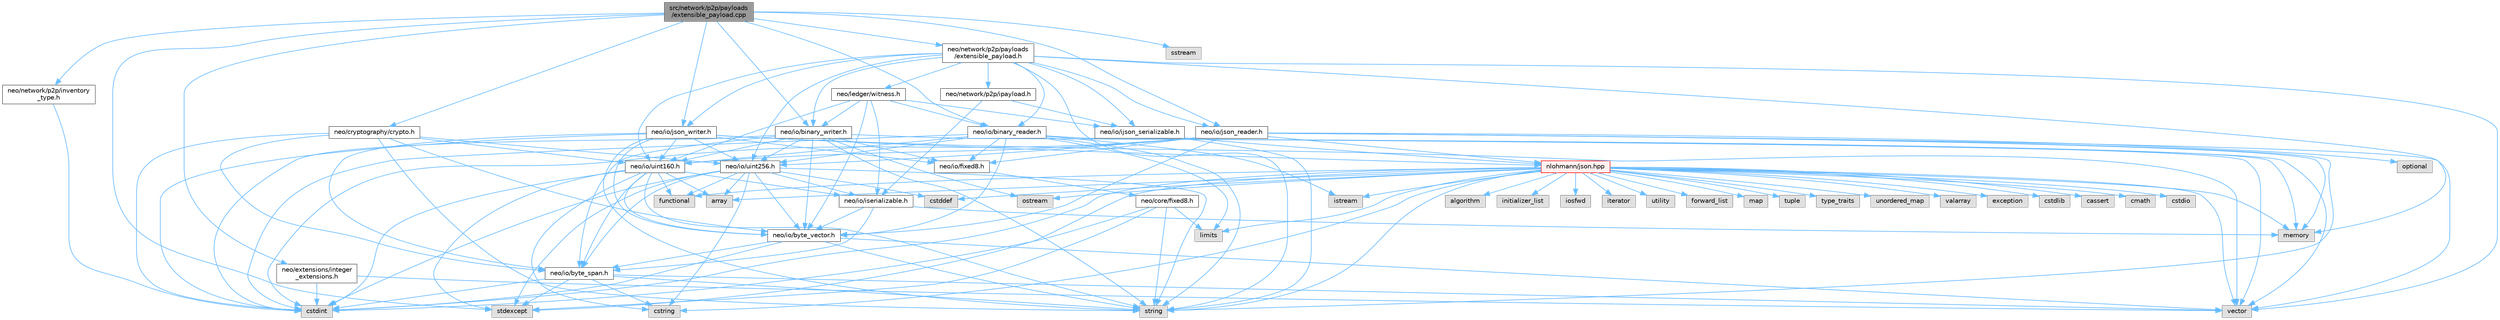 digraph "src/network/p2p/payloads/extensible_payload.cpp"
{
 // LATEX_PDF_SIZE
  bgcolor="transparent";
  edge [fontname=Helvetica,fontsize=10,labelfontname=Helvetica,labelfontsize=10];
  node [fontname=Helvetica,fontsize=10,shape=box,height=0.2,width=0.4];
  Node1 [id="Node000001",label="src/network/p2p/payloads\l/extensible_payload.cpp",height=0.2,width=0.4,color="gray40", fillcolor="grey60", style="filled", fontcolor="black",tooltip=" "];
  Node1 -> Node2 [id="edge144_Node000001_Node000002",color="steelblue1",style="solid",tooltip=" "];
  Node2 [id="Node000002",label="neo/cryptography/crypto.h",height=0.2,width=0.4,color="grey40", fillcolor="white", style="filled",URL="$crypto_8h.html",tooltip=" "];
  Node2 -> Node3 [id="edge145_Node000002_Node000003",color="steelblue1",style="solid",tooltip=" "];
  Node3 [id="Node000003",label="neo/io/byte_span.h",height=0.2,width=0.4,color="grey40", fillcolor="white", style="filled",URL="$io_2byte__span_8h.html",tooltip=" "];
  Node3 -> Node4 [id="edge146_Node000003_Node000004",color="steelblue1",style="solid",tooltip=" "];
  Node4 [id="Node000004",label="cstdint",height=0.2,width=0.4,color="grey60", fillcolor="#E0E0E0", style="filled",tooltip=" "];
  Node3 -> Node5 [id="edge147_Node000003_Node000005",color="steelblue1",style="solid",tooltip=" "];
  Node5 [id="Node000005",label="cstring",height=0.2,width=0.4,color="grey60", fillcolor="#E0E0E0", style="filled",tooltip=" "];
  Node3 -> Node6 [id="edge148_Node000003_Node000006",color="steelblue1",style="solid",tooltip=" "];
  Node6 [id="Node000006",label="stdexcept",height=0.2,width=0.4,color="grey60", fillcolor="#E0E0E0", style="filled",tooltip=" "];
  Node3 -> Node7 [id="edge149_Node000003_Node000007",color="steelblue1",style="solid",tooltip=" "];
  Node7 [id="Node000007",label="string",height=0.2,width=0.4,color="grey60", fillcolor="#E0E0E0", style="filled",tooltip=" "];
  Node3 -> Node8 [id="edge150_Node000003_Node000008",color="steelblue1",style="solid",tooltip=" "];
  Node8 [id="Node000008",label="vector",height=0.2,width=0.4,color="grey60", fillcolor="#E0E0E0", style="filled",tooltip=" "];
  Node2 -> Node9 [id="edge151_Node000002_Node000009",color="steelblue1",style="solid",tooltip=" "];
  Node9 [id="Node000009",label="neo/io/byte_vector.h",height=0.2,width=0.4,color="grey40", fillcolor="white", style="filled",URL="$io_2byte__vector_8h.html",tooltip=" "];
  Node9 -> Node3 [id="edge152_Node000009_Node000003",color="steelblue1",style="solid",tooltip=" "];
  Node9 -> Node4 [id="edge153_Node000009_Node000004",color="steelblue1",style="solid",tooltip=" "];
  Node9 -> Node7 [id="edge154_Node000009_Node000007",color="steelblue1",style="solid",tooltip=" "];
  Node9 -> Node8 [id="edge155_Node000009_Node000008",color="steelblue1",style="solid",tooltip=" "];
  Node2 -> Node10 [id="edge156_Node000002_Node000010",color="steelblue1",style="solid",tooltip=" "];
  Node10 [id="Node000010",label="neo/io/uint160.h",height=0.2,width=0.4,color="grey40", fillcolor="white", style="filled",URL="$uint160_8h.html",tooltip=" "];
  Node10 -> Node3 [id="edge157_Node000010_Node000003",color="steelblue1",style="solid",tooltip=" "];
  Node10 -> Node9 [id="edge158_Node000010_Node000009",color="steelblue1",style="solid",tooltip=" "];
  Node10 -> Node11 [id="edge159_Node000010_Node000011",color="steelblue1",style="solid",tooltip=" "];
  Node11 [id="Node000011",label="neo/io/iserializable.h",height=0.2,width=0.4,color="grey40", fillcolor="white", style="filled",URL="$iserializable_8h.html",tooltip=" "];
  Node11 -> Node3 [id="edge160_Node000011_Node000003",color="steelblue1",style="solid",tooltip=" "];
  Node11 -> Node9 [id="edge161_Node000011_Node000009",color="steelblue1",style="solid",tooltip=" "];
  Node11 -> Node12 [id="edge162_Node000011_Node000012",color="steelblue1",style="solid",tooltip=" "];
  Node12 [id="Node000012",label="memory",height=0.2,width=0.4,color="grey60", fillcolor="#E0E0E0", style="filled",tooltip=" "];
  Node10 -> Node13 [id="edge163_Node000010_Node000013",color="steelblue1",style="solid",tooltip=" "];
  Node13 [id="Node000013",label="array",height=0.2,width=0.4,color="grey60", fillcolor="#E0E0E0", style="filled",tooltip=" "];
  Node10 -> Node4 [id="edge164_Node000010_Node000004",color="steelblue1",style="solid",tooltip=" "];
  Node10 -> Node5 [id="edge165_Node000010_Node000005",color="steelblue1",style="solid",tooltip=" "];
  Node10 -> Node14 [id="edge166_Node000010_Node000014",color="steelblue1",style="solid",tooltip=" "];
  Node14 [id="Node000014",label="functional",height=0.2,width=0.4,color="grey60", fillcolor="#E0E0E0", style="filled",tooltip=" "];
  Node10 -> Node6 [id="edge167_Node000010_Node000006",color="steelblue1",style="solid",tooltip=" "];
  Node10 -> Node7 [id="edge168_Node000010_Node000007",color="steelblue1",style="solid",tooltip=" "];
  Node2 -> Node15 [id="edge169_Node000002_Node000015",color="steelblue1",style="solid",tooltip=" "];
  Node15 [id="Node000015",label="neo/io/uint256.h",height=0.2,width=0.4,color="grey40", fillcolor="white", style="filled",URL="$uint256_8h.html",tooltip=" "];
  Node15 -> Node3 [id="edge170_Node000015_Node000003",color="steelblue1",style="solid",tooltip=" "];
  Node15 -> Node9 [id="edge171_Node000015_Node000009",color="steelblue1",style="solid",tooltip=" "];
  Node15 -> Node11 [id="edge172_Node000015_Node000011",color="steelblue1",style="solid",tooltip=" "];
  Node15 -> Node13 [id="edge173_Node000015_Node000013",color="steelblue1",style="solid",tooltip=" "];
  Node15 -> Node16 [id="edge174_Node000015_Node000016",color="steelblue1",style="solid",tooltip=" "];
  Node16 [id="Node000016",label="cstddef",height=0.2,width=0.4,color="grey60", fillcolor="#E0E0E0", style="filled",tooltip=" "];
  Node15 -> Node4 [id="edge175_Node000015_Node000004",color="steelblue1",style="solid",tooltip=" "];
  Node15 -> Node5 [id="edge176_Node000015_Node000005",color="steelblue1",style="solid",tooltip=" "];
  Node15 -> Node14 [id="edge177_Node000015_Node000014",color="steelblue1",style="solid",tooltip=" "];
  Node15 -> Node6 [id="edge178_Node000015_Node000006",color="steelblue1",style="solid",tooltip=" "];
  Node15 -> Node7 [id="edge179_Node000015_Node000007",color="steelblue1",style="solid",tooltip=" "];
  Node2 -> Node4 [id="edge180_Node000002_Node000004",color="steelblue1",style="solid",tooltip=" "];
  Node2 -> Node7 [id="edge181_Node000002_Node000007",color="steelblue1",style="solid",tooltip=" "];
  Node1 -> Node17 [id="edge182_Node000001_Node000017",color="steelblue1",style="solid",tooltip=" "];
  Node17 [id="Node000017",label="neo/extensions/integer\l_extensions.h",height=0.2,width=0.4,color="grey40", fillcolor="white", style="filled",URL="$integer__extensions_8h.html",tooltip=" "];
  Node17 -> Node4 [id="edge183_Node000017_Node000004",color="steelblue1",style="solid",tooltip=" "];
  Node17 -> Node8 [id="edge184_Node000017_Node000008",color="steelblue1",style="solid",tooltip=" "];
  Node1 -> Node18 [id="edge185_Node000001_Node000018",color="steelblue1",style="solid",tooltip=" "];
  Node18 [id="Node000018",label="neo/io/binary_reader.h",height=0.2,width=0.4,color="grey40", fillcolor="white", style="filled",URL="$binary__reader_8h.html",tooltip=" "];
  Node18 -> Node9 [id="edge186_Node000018_Node000009",color="steelblue1",style="solid",tooltip=" "];
  Node18 -> Node19 [id="edge187_Node000018_Node000019",color="steelblue1",style="solid",tooltip=" "];
  Node19 [id="Node000019",label="neo/io/fixed8.h",height=0.2,width=0.4,color="grey40", fillcolor="white", style="filled",URL="$io_2fixed8_8h.html",tooltip=" "];
  Node19 -> Node20 [id="edge188_Node000019_Node000020",color="steelblue1",style="solid",tooltip=" "];
  Node20 [id="Node000020",label="neo/core/fixed8.h",height=0.2,width=0.4,color="grey40", fillcolor="white", style="filled",URL="$core_2fixed8_8h.html",tooltip=" "];
  Node20 -> Node4 [id="edge189_Node000020_Node000004",color="steelblue1",style="solid",tooltip=" "];
  Node20 -> Node21 [id="edge190_Node000020_Node000021",color="steelblue1",style="solid",tooltip=" "];
  Node21 [id="Node000021",label="limits",height=0.2,width=0.4,color="grey60", fillcolor="#E0E0E0", style="filled",tooltip=" "];
  Node20 -> Node6 [id="edge191_Node000020_Node000006",color="steelblue1",style="solid",tooltip=" "];
  Node20 -> Node7 [id="edge192_Node000020_Node000007",color="steelblue1",style="solid",tooltip=" "];
  Node18 -> Node10 [id="edge193_Node000018_Node000010",color="steelblue1",style="solid",tooltip=" "];
  Node18 -> Node15 [id="edge194_Node000018_Node000015",color="steelblue1",style="solid",tooltip=" "];
  Node18 -> Node4 [id="edge195_Node000018_Node000004",color="steelblue1",style="solid",tooltip=" "];
  Node18 -> Node22 [id="edge196_Node000018_Node000022",color="steelblue1",style="solid",tooltip=" "];
  Node22 [id="Node000022",label="istream",height=0.2,width=0.4,color="grey60", fillcolor="#E0E0E0", style="filled",tooltip=" "];
  Node18 -> Node21 [id="edge197_Node000018_Node000021",color="steelblue1",style="solid",tooltip=" "];
  Node18 -> Node12 [id="edge198_Node000018_Node000012",color="steelblue1",style="solid",tooltip=" "];
  Node18 -> Node7 [id="edge199_Node000018_Node000007",color="steelblue1",style="solid",tooltip=" "];
  Node18 -> Node8 [id="edge200_Node000018_Node000008",color="steelblue1",style="solid",tooltip=" "];
  Node1 -> Node23 [id="edge201_Node000001_Node000023",color="steelblue1",style="solid",tooltip=" "];
  Node23 [id="Node000023",label="neo/io/binary_writer.h",height=0.2,width=0.4,color="grey40", fillcolor="white", style="filled",URL="$binary__writer_8h.html",tooltip=" "];
  Node23 -> Node3 [id="edge202_Node000023_Node000003",color="steelblue1",style="solid",tooltip=" "];
  Node23 -> Node9 [id="edge203_Node000023_Node000009",color="steelblue1",style="solid",tooltip=" "];
  Node23 -> Node19 [id="edge204_Node000023_Node000019",color="steelblue1",style="solid",tooltip=" "];
  Node23 -> Node10 [id="edge205_Node000023_Node000010",color="steelblue1",style="solid",tooltip=" "];
  Node23 -> Node15 [id="edge206_Node000023_Node000015",color="steelblue1",style="solid",tooltip=" "];
  Node23 -> Node4 [id="edge207_Node000023_Node000004",color="steelblue1",style="solid",tooltip=" "];
  Node23 -> Node24 [id="edge208_Node000023_Node000024",color="steelblue1",style="solid",tooltip=" "];
  Node24 [id="Node000024",label="ostream",height=0.2,width=0.4,color="grey60", fillcolor="#E0E0E0", style="filled",tooltip=" "];
  Node23 -> Node7 [id="edge209_Node000023_Node000007",color="steelblue1",style="solid",tooltip=" "];
  Node23 -> Node8 [id="edge210_Node000023_Node000008",color="steelblue1",style="solid",tooltip=" "];
  Node1 -> Node25 [id="edge211_Node000001_Node000025",color="steelblue1",style="solid",tooltip=" "];
  Node25 [id="Node000025",label="neo/io/json_reader.h",height=0.2,width=0.4,color="grey40", fillcolor="white", style="filled",URL="$json__reader_8h.html",tooltip=" "];
  Node25 -> Node9 [id="edge212_Node000025_Node000009",color="steelblue1",style="solid",tooltip=" "];
  Node25 -> Node19 [id="edge213_Node000025_Node000019",color="steelblue1",style="solid",tooltip=" "];
  Node25 -> Node10 [id="edge214_Node000025_Node000010",color="steelblue1",style="solid",tooltip=" "];
  Node25 -> Node15 [id="edge215_Node000025_Node000015",color="steelblue1",style="solid",tooltip=" "];
  Node25 -> Node4 [id="edge216_Node000025_Node000004",color="steelblue1",style="solid",tooltip=" "];
  Node25 -> Node12 [id="edge217_Node000025_Node000012",color="steelblue1",style="solid",tooltip=" "];
  Node25 -> Node26 [id="edge218_Node000025_Node000026",color="steelblue1",style="solid",tooltip=" "];
  Node26 [id="Node000026",label="nlohmann/json.hpp",height=0.2,width=0.4,color="red", fillcolor="#FFF0F0", style="filled",URL="$json_8hpp.html",tooltip=" "];
  Node26 -> Node27 [id="edge219_Node000026_Node000027",color="steelblue1",style="solid",tooltip=" "];
  Node27 [id="Node000027",label="algorithm",height=0.2,width=0.4,color="grey60", fillcolor="#E0E0E0", style="filled",tooltip=" "];
  Node26 -> Node16 [id="edge220_Node000026_Node000016",color="steelblue1",style="solid",tooltip=" "];
  Node26 -> Node14 [id="edge221_Node000026_Node000014",color="steelblue1",style="solid",tooltip=" "];
  Node26 -> Node28 [id="edge222_Node000026_Node000028",color="steelblue1",style="solid",tooltip=" "];
  Node28 [id="Node000028",label="initializer_list",height=0.2,width=0.4,color="grey60", fillcolor="#E0E0E0", style="filled",tooltip=" "];
  Node26 -> Node29 [id="edge223_Node000026_Node000029",color="steelblue1",style="solid",tooltip=" "];
  Node29 [id="Node000029",label="iosfwd",height=0.2,width=0.4,color="grey60", fillcolor="#E0E0E0", style="filled",tooltip=" "];
  Node26 -> Node30 [id="edge224_Node000026_Node000030",color="steelblue1",style="solid",tooltip=" "];
  Node30 [id="Node000030",label="iterator",height=0.2,width=0.4,color="grey60", fillcolor="#E0E0E0", style="filled",tooltip=" "];
  Node26 -> Node12 [id="edge225_Node000026_Node000012",color="steelblue1",style="solid",tooltip=" "];
  Node26 -> Node7 [id="edge226_Node000026_Node000007",color="steelblue1",style="solid",tooltip=" "];
  Node26 -> Node31 [id="edge227_Node000026_Node000031",color="steelblue1",style="solid",tooltip=" "];
  Node31 [id="Node000031",label="utility",height=0.2,width=0.4,color="grey60", fillcolor="#E0E0E0", style="filled",tooltip=" "];
  Node26 -> Node8 [id="edge228_Node000026_Node000008",color="steelblue1",style="solid",tooltip=" "];
  Node26 -> Node13 [id="edge229_Node000026_Node000013",color="steelblue1",style="solid",tooltip=" "];
  Node26 -> Node32 [id="edge230_Node000026_Node000032",color="steelblue1",style="solid",tooltip=" "];
  Node32 [id="Node000032",label="forward_list",height=0.2,width=0.4,color="grey60", fillcolor="#E0E0E0", style="filled",tooltip=" "];
  Node26 -> Node33 [id="edge231_Node000026_Node000033",color="steelblue1",style="solid",tooltip=" "];
  Node33 [id="Node000033",label="map",height=0.2,width=0.4,color="grey60", fillcolor="#E0E0E0", style="filled",tooltip=" "];
  Node26 -> Node34 [id="edge232_Node000026_Node000034",color="steelblue1",style="solid",tooltip=" "];
  Node34 [id="Node000034",label="tuple",height=0.2,width=0.4,color="grey60", fillcolor="#E0E0E0", style="filled",tooltip=" "];
  Node26 -> Node35 [id="edge233_Node000026_Node000035",color="steelblue1",style="solid",tooltip=" "];
  Node35 [id="Node000035",label="type_traits",height=0.2,width=0.4,color="grey60", fillcolor="#E0E0E0", style="filled",tooltip=" "];
  Node26 -> Node36 [id="edge234_Node000026_Node000036",color="steelblue1",style="solid",tooltip=" "];
  Node36 [id="Node000036",label="unordered_map",height=0.2,width=0.4,color="grey60", fillcolor="#E0E0E0", style="filled",tooltip=" "];
  Node26 -> Node37 [id="edge235_Node000026_Node000037",color="steelblue1",style="solid",tooltip=" "];
  Node37 [id="Node000037",label="valarray",height=0.2,width=0.4,color="grey60", fillcolor="#E0E0E0", style="filled",tooltip=" "];
  Node26 -> Node38 [id="edge236_Node000026_Node000038",color="steelblue1",style="solid",tooltip=" "];
  Node38 [id="Node000038",label="exception",height=0.2,width=0.4,color="grey60", fillcolor="#E0E0E0", style="filled",tooltip=" "];
  Node26 -> Node6 [id="edge237_Node000026_Node000006",color="steelblue1",style="solid",tooltip=" "];
  Node26 -> Node4 [id="edge238_Node000026_Node000004",color="steelblue1",style="solid",tooltip=" "];
  Node26 -> Node39 [id="edge239_Node000026_Node000039",color="steelblue1",style="solid",tooltip=" "];
  Node39 [id="Node000039",label="cstdlib",height=0.2,width=0.4,color="grey60", fillcolor="#E0E0E0", style="filled",tooltip=" "];
  Node26 -> Node40 [id="edge240_Node000026_Node000040",color="steelblue1",style="solid",tooltip=" "];
  Node40 [id="Node000040",label="cassert",height=0.2,width=0.4,color="grey60", fillcolor="#E0E0E0", style="filled",tooltip=" "];
  Node26 -> Node21 [id="edge241_Node000026_Node000021",color="steelblue1",style="solid",tooltip=" "];
  Node26 -> Node5 [id="edge242_Node000026_Node000005",color="steelblue1",style="solid",tooltip=" "];
  Node26 -> Node41 [id="edge243_Node000026_Node000041",color="steelblue1",style="solid",tooltip=" "];
  Node41 [id="Node000041",label="cmath",height=0.2,width=0.4,color="grey60", fillcolor="#E0E0E0", style="filled",tooltip=" "];
  Node26 -> Node42 [id="edge244_Node000026_Node000042",color="steelblue1",style="solid",tooltip=" "];
  Node42 [id="Node000042",label="cstdio",height=0.2,width=0.4,color="grey60", fillcolor="#E0E0E0", style="filled",tooltip=" "];
  Node26 -> Node22 [id="edge245_Node000026_Node000022",color="steelblue1",style="solid",tooltip=" "];
  Node26 -> Node24 [id="edge246_Node000026_Node000024",color="steelblue1",style="solid",tooltip=" "];
  Node25 -> Node49 [id="edge247_Node000025_Node000049",color="steelblue1",style="solid",tooltip=" "];
  Node49 [id="Node000049",label="optional",height=0.2,width=0.4,color="grey60", fillcolor="#E0E0E0", style="filled",tooltip=" "];
  Node25 -> Node7 [id="edge248_Node000025_Node000007",color="steelblue1",style="solid",tooltip=" "];
  Node25 -> Node8 [id="edge249_Node000025_Node000008",color="steelblue1",style="solid",tooltip=" "];
  Node1 -> Node50 [id="edge250_Node000001_Node000050",color="steelblue1",style="solid",tooltip=" "];
  Node50 [id="Node000050",label="neo/io/json_writer.h",height=0.2,width=0.4,color="grey40", fillcolor="white", style="filled",URL="$json__writer_8h.html",tooltip=" "];
  Node50 -> Node3 [id="edge251_Node000050_Node000003",color="steelblue1",style="solid",tooltip=" "];
  Node50 -> Node9 [id="edge252_Node000050_Node000009",color="steelblue1",style="solid",tooltip=" "];
  Node50 -> Node19 [id="edge253_Node000050_Node000019",color="steelblue1",style="solid",tooltip=" "];
  Node50 -> Node10 [id="edge254_Node000050_Node000010",color="steelblue1",style="solid",tooltip=" "];
  Node50 -> Node15 [id="edge255_Node000050_Node000015",color="steelblue1",style="solid",tooltip=" "];
  Node50 -> Node4 [id="edge256_Node000050_Node000004",color="steelblue1",style="solid",tooltip=" "];
  Node50 -> Node26 [id="edge257_Node000050_Node000026",color="steelblue1",style="solid",tooltip=" "];
  Node50 -> Node7 [id="edge258_Node000050_Node000007",color="steelblue1",style="solid",tooltip=" "];
  Node50 -> Node8 [id="edge259_Node000050_Node000008",color="steelblue1",style="solid",tooltip=" "];
  Node1 -> Node51 [id="edge260_Node000001_Node000051",color="steelblue1",style="solid",tooltip=" "];
  Node51 [id="Node000051",label="neo/network/p2p/inventory\l_type.h",height=0.2,width=0.4,color="grey40", fillcolor="white", style="filled",URL="$p2p_2inventory__type_8h.html",tooltip=" "];
  Node51 -> Node4 [id="edge261_Node000051_Node000004",color="steelblue1",style="solid",tooltip=" "];
  Node1 -> Node52 [id="edge262_Node000001_Node000052",color="steelblue1",style="solid",tooltip=" "];
  Node52 [id="Node000052",label="neo/network/p2p/payloads\l/extensible_payload.h",height=0.2,width=0.4,color="grey40", fillcolor="white", style="filled",URL="$p2p_2payloads_2extensible__payload_8h.html",tooltip=" "];
  Node52 -> Node18 [id="edge263_Node000052_Node000018",color="steelblue1",style="solid",tooltip=" "];
  Node52 -> Node23 [id="edge264_Node000052_Node000023",color="steelblue1",style="solid",tooltip=" "];
  Node52 -> Node53 [id="edge265_Node000052_Node000053",color="steelblue1",style="solid",tooltip=" "];
  Node53 [id="Node000053",label="neo/io/ijson_serializable.h",height=0.2,width=0.4,color="grey40", fillcolor="white", style="filled",URL="$ijson__serializable_8h.html",tooltip=" "];
  Node53 -> Node26 [id="edge266_Node000053_Node000026",color="steelblue1",style="solid",tooltip=" "];
  Node53 -> Node7 [id="edge267_Node000053_Node000007",color="steelblue1",style="solid",tooltip=" "];
  Node52 -> Node25 [id="edge268_Node000052_Node000025",color="steelblue1",style="solid",tooltip=" "];
  Node52 -> Node50 [id="edge269_Node000052_Node000050",color="steelblue1",style="solid",tooltip=" "];
  Node52 -> Node10 [id="edge270_Node000052_Node000010",color="steelblue1",style="solid",tooltip=" "];
  Node52 -> Node15 [id="edge271_Node000052_Node000015",color="steelblue1",style="solid",tooltip=" "];
  Node52 -> Node54 [id="edge272_Node000052_Node000054",color="steelblue1",style="solid",tooltip=" "];
  Node54 [id="Node000054",label="neo/ledger/witness.h",height=0.2,width=0.4,color="grey40", fillcolor="white", style="filled",URL="$ledger_2witness_8h.html",tooltip=" "];
  Node54 -> Node18 [id="edge273_Node000054_Node000018",color="steelblue1",style="solid",tooltip=" "];
  Node54 -> Node23 [id="edge274_Node000054_Node000023",color="steelblue1",style="solid",tooltip=" "];
  Node54 -> Node9 [id="edge275_Node000054_Node000009",color="steelblue1",style="solid",tooltip=" "];
  Node54 -> Node53 [id="edge276_Node000054_Node000053",color="steelblue1",style="solid",tooltip=" "];
  Node54 -> Node11 [id="edge277_Node000054_Node000011",color="steelblue1",style="solid",tooltip=" "];
  Node54 -> Node10 [id="edge278_Node000054_Node000010",color="steelblue1",style="solid",tooltip=" "];
  Node52 -> Node55 [id="edge279_Node000052_Node000055",color="steelblue1",style="solid",tooltip=" "];
  Node55 [id="Node000055",label="neo/network/p2p/ipayload.h",height=0.2,width=0.4,color="grey40", fillcolor="white", style="filled",URL="$p2p_2ipayload_8h.html",tooltip=" "];
  Node55 -> Node53 [id="edge280_Node000055_Node000053",color="steelblue1",style="solid",tooltip=" "];
  Node55 -> Node11 [id="edge281_Node000055_Node000011",color="steelblue1",style="solid",tooltip=" "];
  Node52 -> Node12 [id="edge282_Node000052_Node000012",color="steelblue1",style="solid",tooltip=" "];
  Node52 -> Node7 [id="edge283_Node000052_Node000007",color="steelblue1",style="solid",tooltip=" "];
  Node52 -> Node8 [id="edge284_Node000052_Node000008",color="steelblue1",style="solid",tooltip=" "];
  Node1 -> Node56 [id="edge285_Node000001_Node000056",color="steelblue1",style="solid",tooltip=" "];
  Node56 [id="Node000056",label="sstream",height=0.2,width=0.4,color="grey60", fillcolor="#E0E0E0", style="filled",tooltip=" "];
  Node1 -> Node6 [id="edge286_Node000001_Node000006",color="steelblue1",style="solid",tooltip=" "];
}
